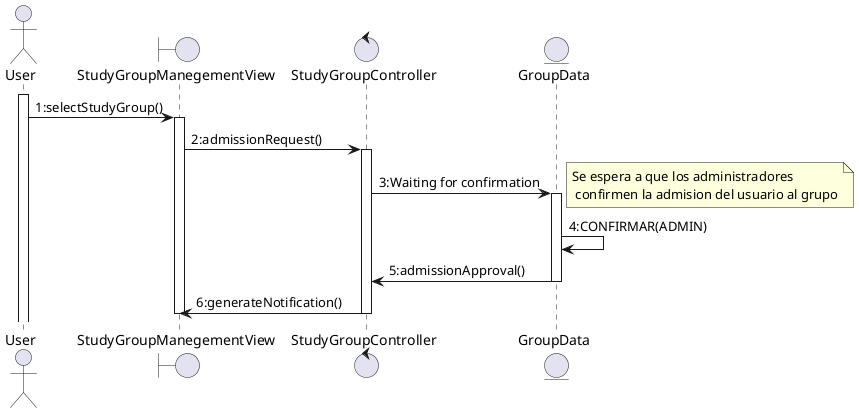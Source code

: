 @startuml DiagramaDeSecuenciaCrearGrupoDeEstudio
actor User
boundary StudyGroupManegementView
control StudyGroupController
entity GroupData

activate User
User->StudyGroupManegementView: 1:selectStudyGroup()
activate StudyGroupManegementView

StudyGroupManegementView->StudyGroupController: 2:admissionRequest()
activate StudyGroupController

StudyGroupController->GroupData: 3:Waiting for confirmation
activate GroupData
note right: Se espera a que los administradores \n confirmen la admision del usuario al grupo

GroupData->GroupData: 4:CONFIRMAR(ADMIN)

GroupData->StudyGroupController: 5:admissionApproval()
deactivate GroupData

StudyGroupController->StudyGroupManegementView: 6:generateNotification()
deactivate StudyGroupController
deactivate StudyGroupManegementView

@enduml